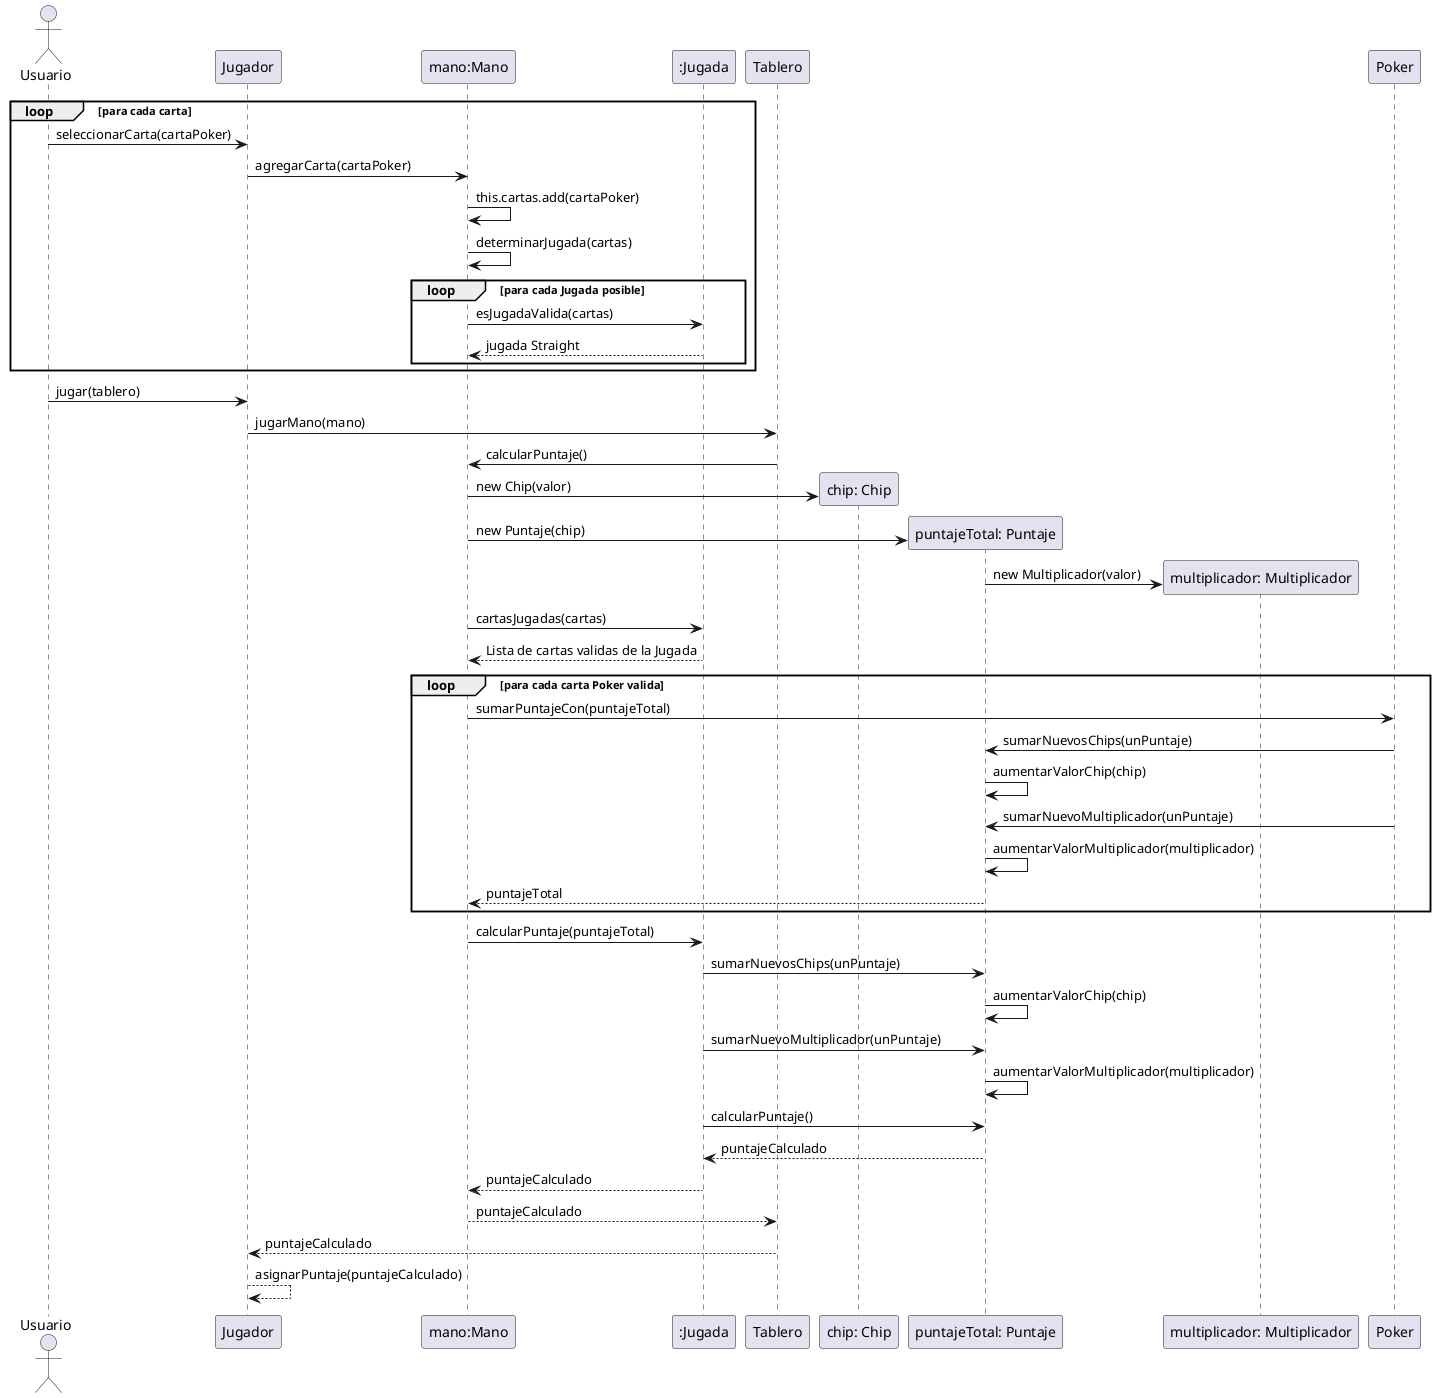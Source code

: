 @startuml secuncia1
actor "Usuario" as jugador


loop para cada carta
jugador -> Jugador :  seleccionarCarta(cartaPoker)
Jugador -> "mano:Mano" as Mano: agregarCarta(cartaPoker)
Mano -> Mano: this.cartas.add(cartaPoker)
Mano -> Mano: determinarJugada(cartas)

loop para cada Jugada posible
Mano -> ":Jugada" as jugada: esJugadaValida(cartas)
jugada --> Mano: jugada Straight
end

end

jugador -> Jugador: jugar(tablero)

Jugador -> Tablero: jugarMano(mano)
Tablero -> Mano : calcularPuntaje()
Mano -> "chip: Chip" **:new Chip(valor)
Mano -> "puntajeTotal: Puntaje" as Puntaje **: new Puntaje(chip)
Puntaje -> "multiplicador: Multiplicador" **: new Multiplicador(valor)
Mano -> jugada: cartasJugadas(cartas)
jugada --> Mano : Lista de cartas validas de la Jugada

loop para cada carta Poker valida
Mano -> Poker: sumarPuntajeCon(puntajeTotal)
Poker -> Puntaje: sumarNuevosChips(unPuntaje)
Puntaje -> Puntaje: aumentarValorChip(chip)
Poker -> Puntaje: sumarNuevoMultiplicador(unPuntaje)
Puntaje -> Puntaje:  aumentarValorMultiplicador(multiplicador)
Puntaje --> Mano: puntajeTotal
end

Mano -> jugada: calcularPuntaje(puntajeTotal)
jugada -> Puntaje: sumarNuevosChips(unPuntaje) 
Puntaje -> Puntaje: aumentarValorChip(chip)
jugada -> Puntaje: sumarNuevoMultiplicador(unPuntaje)
Puntaje -> Puntaje:  aumentarValorMultiplicador(multiplicador)
jugada -> Puntaje: calcularPuntaje()
Puntaje --> jugada: puntajeCalculado
jugada --> Mano: puntajeCalculado
Mano --> Tablero: puntajeCalculado 
Tablero --> Jugador: puntajeCalculado

Jugador --> Jugador: asignarPuntaje(puntajeCalculado)

@enduml